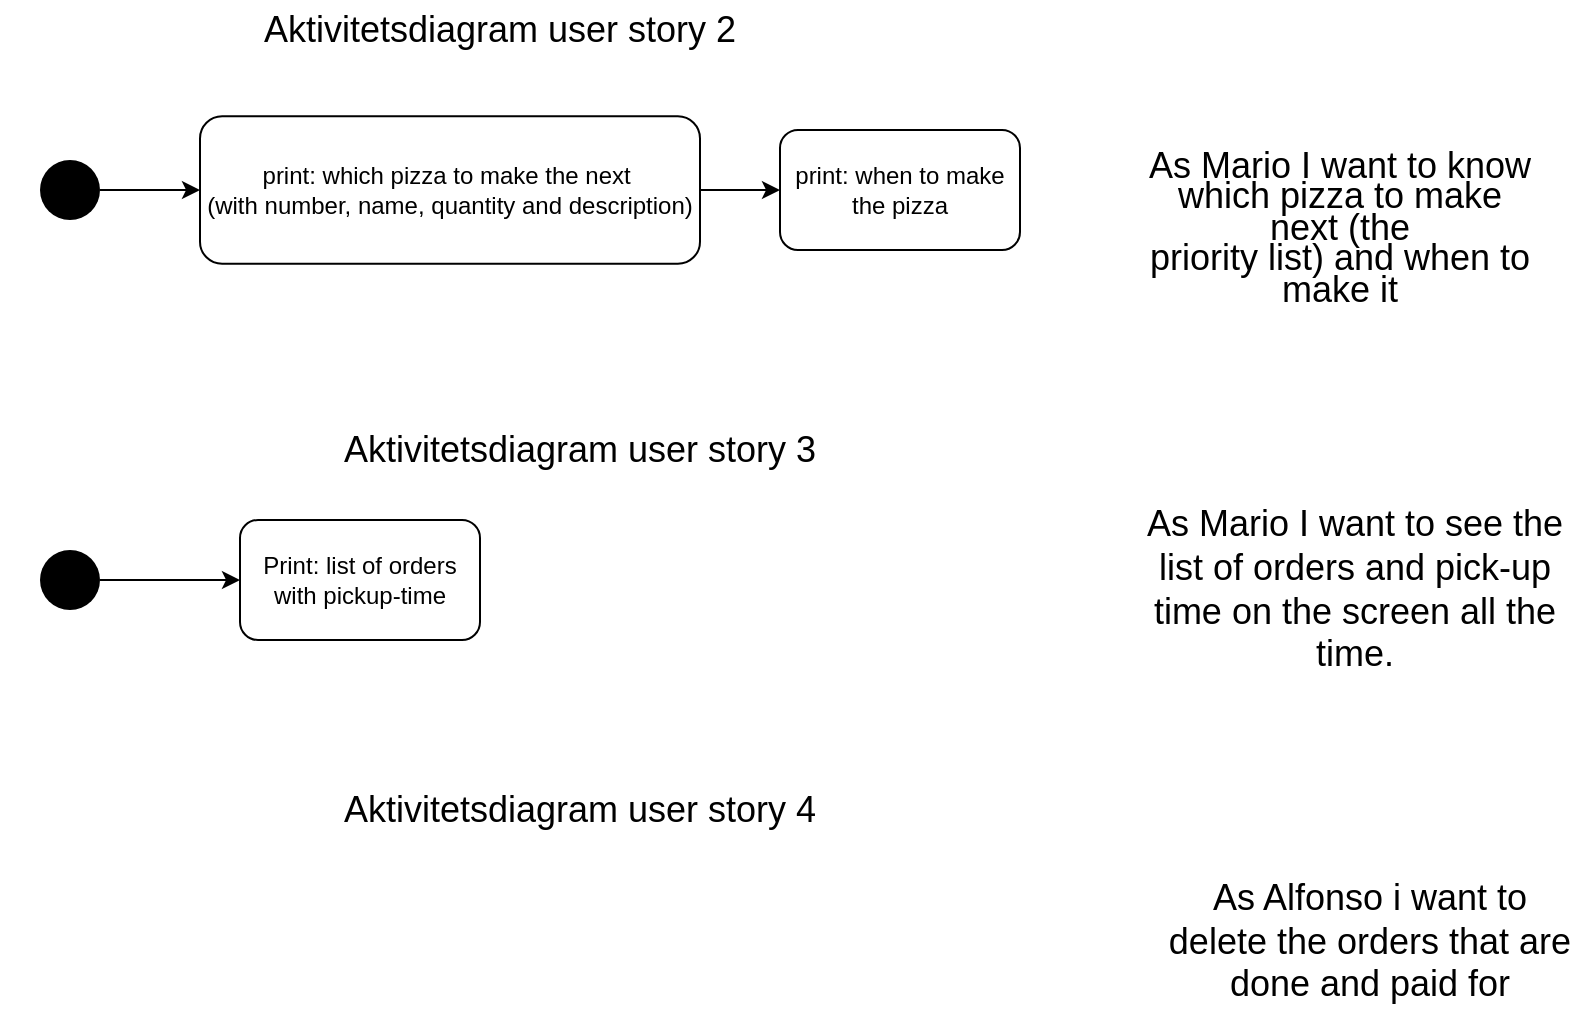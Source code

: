 <mxfile version="17.4.6" type="github">
  <diagram id="Llr04aB2i8rG7F-lMMOM" name="Page-1">
    <mxGraphModel dx="1022" dy="436" grid="1" gridSize="10" guides="1" tooltips="1" connect="1" arrows="1" fold="1" page="1" pageScale="1" pageWidth="1169" pageHeight="1654" math="0" shadow="0">
      <root>
        <mxCell id="0" />
        <mxCell id="1" parent="0" />
        <mxCell id="2Cyx6ej7TCa64QBJHTCq-1" value="&lt;font style=&quot;font-size: 18px&quot;&gt;As Mario I want to see the list of orders and pick-up time on the screen all the time.&lt;/font&gt;" style="text;html=1;strokeColor=none;fillColor=none;align=center;verticalAlign=middle;whiteSpace=wrap;rounded=0;" vertex="1" parent="1">
          <mxGeometry x="585" y="620" width="225" height="90" as="geometry" />
        </mxCell>
        <mxCell id="2Cyx6ej7TCa64QBJHTCq-17" value="" style="edgeStyle=orthogonalEdgeStyle;rounded=0;orthogonalLoop=1;jettySize=auto;html=1;fontSize=18;" edge="1" parent="1" source="2Cyx6ej7TCa64QBJHTCq-2" target="2Cyx6ej7TCa64QBJHTCq-5">
          <mxGeometry relative="1" as="geometry" />
        </mxCell>
        <mxCell id="2Cyx6ej7TCa64QBJHTCq-2" value="" style="ellipse;fillColor=#000000;strokeColor=none;" vertex="1" parent="1">
          <mxGeometry x="40" y="450" width="30" height="30" as="geometry" />
        </mxCell>
        <mxCell id="2Cyx6ej7TCa64QBJHTCq-19" value="" style="edgeStyle=orthogonalEdgeStyle;rounded=0;orthogonalLoop=1;jettySize=auto;html=1;fontSize=18;" edge="1" parent="1" source="2Cyx6ej7TCa64QBJHTCq-5" target="2Cyx6ej7TCa64QBJHTCq-18">
          <mxGeometry relative="1" as="geometry" />
        </mxCell>
        <mxCell id="2Cyx6ej7TCa64QBJHTCq-5" value="print: which pizza to make the next&amp;nbsp;&lt;br&gt;(with number, name, quantity and description)" style="rounded=1;whiteSpace=wrap;html=1;" vertex="1" parent="1">
          <mxGeometry x="120" y="428.13" width="250" height="73.75" as="geometry" />
        </mxCell>
        <mxCell id="2Cyx6ej7TCa64QBJHTCq-7" value="&lt;p class=&quot;MsoNormal&quot;&gt;&lt;span lang=&quot;EN-US&quot; style=&quot;line-height: 107%&quot;&gt;&lt;font style=&quot;font-size: 18px&quot;&gt;As Mario I want to know which pizza to make next (the&lt;br&gt;priority list) and when to make it&lt;/font&gt;&lt;/span&gt;&lt;/p&gt;" style="text;html=1;strokeColor=none;fillColor=none;align=center;verticalAlign=middle;whiteSpace=wrap;rounded=0;" vertex="1" parent="1">
          <mxGeometry x="590" y="480" width="200" height="10" as="geometry" />
        </mxCell>
        <mxCell id="2Cyx6ej7TCa64QBJHTCq-8" value="Aktivitetsdiagram user story 2" style="text;html=1;strokeColor=none;fillColor=none;align=center;verticalAlign=middle;whiteSpace=wrap;rounded=0;fontSize=18;" vertex="1" parent="1">
          <mxGeometry x="20" y="370" width="500" height="30" as="geometry" />
        </mxCell>
        <mxCell id="2Cyx6ej7TCa64QBJHTCq-9" value="Aktivitetsdiagram user story 3" style="text;html=1;strokeColor=none;fillColor=none;align=center;verticalAlign=middle;whiteSpace=wrap;rounded=0;fontSize=18;" vertex="1" parent="1">
          <mxGeometry x="60" y="580" width="500" height="30" as="geometry" />
        </mxCell>
        <mxCell id="2Cyx6ej7TCa64QBJHTCq-12" value="" style="edgeStyle=orthogonalEdgeStyle;rounded=0;orthogonalLoop=1;jettySize=auto;html=1;" edge="1" parent="1" source="2Cyx6ej7TCa64QBJHTCq-13" target="2Cyx6ej7TCa64QBJHTCq-15">
          <mxGeometry relative="1" as="geometry" />
        </mxCell>
        <mxCell id="2Cyx6ej7TCa64QBJHTCq-13" value="" style="ellipse;fillColor=#000000;strokeColor=none;" vertex="1" parent="1">
          <mxGeometry x="40" y="645" width="30" height="30" as="geometry" />
        </mxCell>
        <mxCell id="2Cyx6ej7TCa64QBJHTCq-15" value="Print: list of orders with pickup-time" style="rounded=1;whiteSpace=wrap;html=1;" vertex="1" parent="1">
          <mxGeometry x="140" y="630" width="120" height="60" as="geometry" />
        </mxCell>
        <mxCell id="2Cyx6ej7TCa64QBJHTCq-18" value="print: when to make the pizza" style="whiteSpace=wrap;html=1;rounded=1;" vertex="1" parent="1">
          <mxGeometry x="410" y="435.005" width="120" height="60" as="geometry" />
        </mxCell>
        <mxCell id="2Cyx6ej7TCa64QBJHTCq-20" value="As Alfonso i want to delete the orders that are done and paid for" style="text;html=1;strokeColor=none;fillColor=none;align=center;verticalAlign=middle;whiteSpace=wrap;rounded=0;fontSize=18;" vertex="1" parent="1">
          <mxGeometry x="600" y="812" width="210" height="58" as="geometry" />
        </mxCell>
        <mxCell id="2Cyx6ej7TCa64QBJHTCq-21" value="Aktivitetsdiagram user story 4" style="text;html=1;strokeColor=none;fillColor=none;align=center;verticalAlign=middle;whiteSpace=wrap;rounded=0;fontSize=18;" vertex="1" parent="1">
          <mxGeometry x="60" y="760" width="500" height="30" as="geometry" />
        </mxCell>
      </root>
    </mxGraphModel>
  </diagram>
</mxfile>
